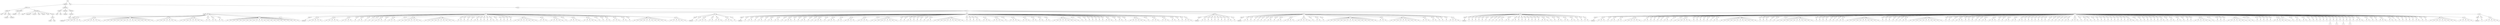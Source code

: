 digraph Tree {
	"t0" [label = "TEI"];
	"t1" [label = "teiHeader"];
	"t2" [label = "fileDesc"];
	"t3" [label = "titleStmt"];
	"t4" [label = "title"];
	"t5" [label = "title"];
	"t6" [label = "author"];
	"t7" [label = "surname"];
	"t8" [label = "forename"];
	"t9" [label = "publicationStmt"];
	"t10" [label = "publisher"];
	"t11" [label = "p"];
	"t12" [label = "sourceDesc"];
	"t13" [label = "genre"];
	"t14" [label = "inspiration"];
	"t15" [label = "structure"];
	"t16" [label = "type"];
	"t17" [label = "periode"];
	"t18" [label = "taille"];
	"t19" [label = "sources"];
	"t20" [label = "source"];
	"t21" [label = "author"];
	"t22" [label = "text"];
	"t23" [label = "profileDesc"];
	"t24" [label = "creation"];
	"t25" [label = "date"];
	"t26" [label = "date"];
	"t27" [label = "langUsage"];
	"t28" [label = "language"];
	"t29" [label = "textClass"];
	"t30" [label = "keywords"];
	"t31" [label = "term"];
	"t32" [label = "text"];
	"t33" [label = "body"];
	"t34" [label = "div1"];
	"t35" [label = "head"];
	"t36" [label = "div2"];
	"t37" [label = "head"];
	"t38" [label = "listPerson"];
	"t39" [label = "sp"];
	"t40" [label = "l"];
	"t41" [label = "l"];
	"t42" [label = "l"];
	"t43" [label = "l"];
	"t44" [label = "l"];
	"t45" [label = "sp"];
	"t46" [label = "l"];
	"t47" [label = "l"];
	"t48" [label = "l"];
	"t49" [label = "l"];
	"t50" [label = "l"];
	"t51" [label = "l"];
	"t52" [label = "sp"];
	"t53" [label = "l"];
	"t54" [label = "l"];
	"t55" [label = "l"];
	"t56" [label = "l"];
	"t57" [label = "l"];
	"t58" [label = "l"];
	"t59" [label = "l"];
	"t60" [label = "l"];
	"t61" [label = "l"];
	"t62" [label = "l"];
	"t63" [label = "l"];
	"t64" [label = "l"];
	"t65" [label = "l"];
	"t66" [label = "l"];
	"t67" [label = "l"];
	"t68" [label = "l"];
	"t69" [label = "sp"];
	"t70" [label = "l"];
	"t71" [label = "l"];
	"t72" [label = "l"];
	"t73" [label = "l"];
	"t74" [label = "l"];
	"t75" [label = "l"];
	"t76" [label = "l"];
	"t77" [label = "sp"];
	"t78" [label = "l"];
	"t79" [label = "l"];
	"t80" [label = "l"];
	"t81" [label = "l"];
	"t82" [label = "l"];
	"t83" [label = "l"];
	"t84" [label = "l"];
	"t85" [label = "l"];
	"t86" [label = "sp"];
	"t87" [label = "l"];
	"t88" [label = "l"];
	"t89" [label = "sp"];
	"t90" [label = "l"];
	"t91" [label = "l"];
	"t92" [label = "sp"];
	"t93" [label = "l"];
	"t94" [label = "l"];
	"t95" [label = "sp"];
	"t96" [label = "l"];
	"t97" [label = "l"];
	"t98" [label = "l"];
	"t99" [label = "l"];
	"t100" [label = "l"];
	"t101" [label = "l"];
	"t102" [label = "l"];
	"t103" [label = "l"];
	"t104" [label = "l"];
	"t105" [label = "l"];
	"t106" [label = "l"];
	"t107" [label = "l"];
	"t108" [label = "l"];
	"t109" [label = "l"];
	"t110" [label = "l"];
	"t111" [label = "l"];
	"t112" [label = "l"];
	"t113" [label = "l"];
	"t114" [label = "l"];
	"t115" [label = "l"];
	"t116" [label = "l"];
	"t117" [label = "l"];
	"t118" [label = "sp"];
	"t119" [label = "l"];
	"t120" [label = "div2"];
	"t121" [label = "head"];
	"t122" [label = "listPerson"];
	"t123" [label = "sp"];
	"t124" [label = "l"];
	"t125" [label = "l"];
	"t126" [label = "l"];
	"t127" [label = "l"];
	"t128" [label = "l"];
	"t129" [label = "sp"];
	"t130" [label = "l"];
	"t131" [label = "l"];
	"t132" [label = "l"];
	"t133" [label = "l"];
	"t134" [label = "l"];
	"t135" [label = "sp"];
	"t136" [label = "l"];
	"t137" [label = "l"];
	"t138" [label = "l"];
	"t139" [label = "l"];
	"t140" [label = "sp"];
	"t141" [label = "l"];
	"t142" [label = "sp"];
	"t143" [label = "l"];
	"t144" [label = "l"];
	"t145" [label = "sp"];
	"t146" [label = "l"];
	"t147" [label = "sp"];
	"t148" [label = "l"];
	"t149" [label = "sp"];
	"t150" [label = "l"];
	"t151" [label = "sp"];
	"t152" [label = "l"];
	"t153" [label = "l"];
	"t154" [label = "l"];
	"t155" [label = "sp"];
	"t156" [label = "l"];
	"t157" [label = "sp"];
	"t158" [label = "l"];
	"t159" [label = "l"];
	"t160" [label = "l"];
	"t161" [label = "sp"];
	"t162" [label = "l"];
	"t163" [label = "sp"];
	"t164" [label = "l"];
	"t165" [label = "l"];
	"t166" [label = "l"];
	"t167" [label = "l"];
	"t168" [label = "l"];
	"t169" [label = "l"];
	"t170" [label = "l"];
	"t171" [label = "sp"];
	"t172" [label = "l"];
	"t173" [label = "l"];
	"t174" [label = "l"];
	"t175" [label = "l"];
	"t176" [label = "l"];
	"t177" [label = "l"];
	"t178" [label = "l"];
	"t179" [label = "l"];
	"t180" [label = "l"];
	"t181" [label = "l"];
	"t182" [label = "sp"];
	"t183" [label = "l"];
	"t184" [label = "l"];
	"t185" [label = "sp"];
	"t186" [label = "l"];
	"t187" [label = "sp"];
	"t188" [label = "l"];
	"t189" [label = "sp"];
	"t190" [label = "l"];
	"t191" [label = "sp"];
	"t192" [label = "l"];
	"t193" [label = "l"];
	"t194" [label = "sp"];
	"t195" [label = "l"];
	"t196" [label = "sp"];
	"t197" [label = "l"];
	"t198" [label = "sp"];
	"t199" [label = "l"];
	"t200" [label = "sp"];
	"t201" [label = "l"];
	"t202" [label = "l"];
	"t203" [label = "sp"];
	"t204" [label = "l"];
	"t205" [label = "sp"];
	"t206" [label = "l"];
	"t207" [label = "sp"];
	"t208" [label = "l"];
	"t209" [label = "sp"];
	"t210" [label = "l"];
	"t211" [label = "sp"];
	"t212" [label = "l"];
	"t213" [label = "sp"];
	"t214" [label = "l"];
	"t215" [label = "l"];
	"t216" [label = "l"];
	"t217" [label = "l"];
	"t218" [label = "l"];
	"t219" [label = "l"];
	"t220" [label = "l"];
	"t221" [label = "l"];
	"t222" [label = "sp"];
	"t223" [label = "l"];
	"t224" [label = "l"];
	"t225" [label = "l"];
	"t226" [label = "sp"];
	"t227" [label = "l"];
	"t228" [label = "l"];
	"t229" [label = "l"];
	"t230" [label = "l"];
	"t231" [label = "l"];
	"t232" [label = "sp"];
	"t233" [label = "l"];
	"t234" [label = "sp"];
	"t235" [label = "l"];
	"t236" [label = "l"];
	"t237" [label = "l"];
	"t238" [label = "l"];
	"t239" [label = "sp"];
	"t240" [label = "l"];
	"t241" [label = "l"];
	"t242" [label = "l"];
	"t243" [label = "l"];
	"t244" [label = "l"];
	"t245" [label = "sp"];
	"t246" [label = "l"];
	"t247" [label = "sp"];
	"t248" [label = "l"];
	"t249" [label = "sp"];
	"t250" [label = "l"];
	"t251" [label = "l"];
	"t252" [label = "sp"];
	"t253" [label = "l"];
	"t254" [label = "l"];
	"t255" [label = "l"];
	"t256" [label = "sp"];
	"t257" [label = "l"];
	"t258" [label = "l"];
	"t259" [label = "sp"];
	"t260" [label = "l"];
	"t261" [label = "sp"];
	"t262" [label = "l"];
	"t263" [label = "l"];
	"t264" [label = "l"];
	"t265" [label = "l"];
	"t266" [label = "l"];
	"t267" [label = "l"];
	"t268" [label = "l"];
	"t269" [label = "l"];
	"t270" [label = "l"];
	"t271" [label = "l"];
	"t272" [label = "l"];
	"t273" [label = "sp"];
	"t274" [label = "l"];
	"t275" [label = "l"];
	"t276" [label = "l"];
	"t277" [label = "l"];
	"t278" [label = "l"];
	"t279" [label = "l"];
	"t280" [label = "div2"];
	"t281" [label = "head"];
	"t282" [label = "listPerson"];
	"t283" [label = "sp"];
	"t284" [label = "l"];
	"t285" [label = "sp"];
	"t286" [label = "l"];
	"t287" [label = "l"];
	"t288" [label = "l"];
	"t289" [label = "sp"];
	"t290" [label = "l"];
	"t291" [label = "l"];
	"t292" [label = "sp"];
	"t293" [label = "l"];
	"t294" [label = "l"];
	"t295" [label = "l"];
	"t296" [label = "sp"];
	"t297" [label = "l"];
	"t298" [label = "l"];
	"t299" [label = "l"];
	"t300" [label = "sp"];
	"t301" [label = "l"];
	"t302" [label = "div2"];
	"t303" [label = "head"];
	"t304" [label = "listPerson"];
	"t305" [label = "sp"];
	"t306" [label = "l"];
	"t307" [label = "sp"];
	"t308" [label = "l"];
	"t309" [label = "l"];
	"t310" [label = "sp"];
	"t311" [label = "l"];
	"t312" [label = "sp"];
	"t313" [label = "l"];
	"t314" [label = "l"];
	"t315" [label = "sp"];
	"t316" [label = "l"];
	"t317" [label = "sp"];
	"t318" [label = "l"];
	"t319" [label = "l"];
	"t320" [label = "sp"];
	"t321" [label = "l"];
	"t322" [label = "l"];
	"t323" [label = "sp"];
	"t324" [label = "l"];
	"t325" [label = "sp"];
	"t326" [label = "l"];
	"t327" [label = "l"];
	"t328" [label = "l"];
	"t329" [label = "sp"];
	"t330" [label = "l"];
	"t331" [label = "sp"];
	"t332" [label = "l"];
	"t333" [label = "sp"];
	"t334" [label = "l"];
	"t335" [label = "l"];
	"t336" [label = "sp"];
	"t337" [label = "l"];
	"t338" [label = "sp"];
	"t339" [label = "l"];
	"t340" [label = "sp"];
	"t341" [label = "l"];
	"t342" [label = "l"];
	"t343" [label = "l"];
	"t344" [label = "sp"];
	"t345" [label = "l"];
	"t346" [label = "sp"];
	"t347" [label = "l"];
	"t348" [label = "l"];
	"t349" [label = "l"];
	"t350" [label = "sp"];
	"t351" [label = "l"];
	"t352" [label = "l"];
	"t353" [label = "sp"];
	"t354" [label = "l"];
	"t355" [label = "l"];
	"t356" [label = "l"];
	"t357" [label = "l"];
	"t358" [label = "sp"];
	"t359" [label = "l"];
	"t360" [label = "l"];
	"t361" [label = "l"];
	"t362" [label = "l"];
	"t363" [label = "sp"];
	"t364" [label = "l"];
	"t365" [label = "sp"];
	"t366" [label = "l"];
	"t367" [label = "l"];
	"t368" [label = "l"];
	"t369" [label = "l"];
	"t370" [label = "l"];
	"t371" [label = "l"];
	"t372" [label = "l"];
	"t373" [label = "l"];
	"t374" [label = "sp"];
	"t375" [label = "l"];
	"t376" [label = "sp"];
	"t377" [label = "l"];
	"t378" [label = "sp"];
	"t379" [label = "l"];
	"t380" [label = "l"];
	"t381" [label = "sp"];
	"t382" [label = "l"];
	"t383" [label = "sp"];
	"t384" [label = "l"];
	"t385" [label = "sp"];
	"t386" [label = "l"];
	"t387" [label = "sp"];
	"t388" [label = "l"];
	"t389" [label = "sp"];
	"t390" [label = "l"];
	"t391" [label = "l"];
	"t392" [label = "sp"];
	"t393" [label = "l"];
	"t394" [label = "l"];
	"t395" [label = "l"];
	"t396" [label = "l"];
	"t397" [label = "l"];
	"t398" [label = "l"];
	"t399" [label = "l"];
	"t400" [label = "l"];
	"t401" [label = "l"];
	"t402" [label = "l"];
	"t403" [label = "sp"];
	"t404" [label = "l"];
	"t405" [label = "sp"];
	"t406" [label = "l"];
	"t407" [label = "sp"];
	"t408" [label = "l"];
	"t409" [label = "sp"];
	"t410" [label = "l"];
	"t411" [label = "l"];
	"t412" [label = "sp"];
	"t413" [label = "l"];
	"t414" [label = "l"];
	"t415" [label = "l"];
	"t416" [label = "sp"];
	"t417" [label = "l"];
	"t418" [label = "l"];
	"t419" [label = "l"];
	"t420" [label = "l"];
	"t421" [label = "sp"];
	"t422" [label = "l"];
	"t423" [label = "sp"];
	"t424" [label = "l"];
	"t425" [label = "l"];
	"t426" [label = "l"];
	"t427" [label = "l"];
	"t428" [label = "sp"];
	"t429" [label = "l"];
	"t430" [label = "l"];
	"t431" [label = "l"];
	"t432" [label = "sp"];
	"t433" [label = "l"];
	"t434" [label = "l"];
	"t435" [label = "sp"];
	"t436" [label = "l"];
	"t437" [label = "l"];
	"t438" [label = "sp"];
	"t439" [label = "l"];
	"t440" [label = "l"];
	"t441" [label = "sp"];
	"t442" [label = "l"];
	"t443" [label = "l"];
	"t444" [label = "l"];
	"t445" [label = "l"];
	"t446" [label = "l"];
	"t447" [label = "l"];
	"t448" [label = "l"];
	"t449" [label = "l"];
	"t450" [label = "sp"];
	"t451" [label = "l"];
	"t452" [label = "sp"];
	"t453" [label = "l"];
	"t454" [label = "sp"];
	"t455" [label = "l"];
	"t456" [label = "sp"];
	"t457" [label = "l"];
	"t458" [label = "sp"];
	"t459" [label = "l"];
	"t460" [label = "sp"];
	"t461" [label = "l"];
	"t462" [label = "sp"];
	"t463" [label = "l"];
	"t464" [label = "sp"];
	"t465" [label = "l"];
	"t466" [label = "sp"];
	"t467" [label = "l"];
	"t468" [label = "l"];
	"t469" [label = "l"];
	"t470" [label = "sp"];
	"t471" [label = "l"];
	"t472" [label = "sp"];
	"t473" [label = "l"];
	"t474" [label = "l"];
	"t475" [label = "sp"];
	"t476" [label = "l"];
	"t477" [label = "sp"];
	"t478" [label = "l"];
	"t479" [label = "l"];
	"t480" [label = "l"];
	"t481" [label = "l"];
	"t482" [label = "l"];
	"t483" [label = "l"];
	"t484" [label = "sp"];
	"t485" [label = "l"];
	"t486" [label = "sp"];
	"t487" [label = "l"];
	"t488" [label = "l"];
	"t489" [label = "l"];
	"t490" [label = "sp"];
	"t491" [label = "l"];
	"t492" [label = "l"];
	"t493" [label = "l"];
	"t494" [label = "sp"];
	"t495" [label = "l"];
	"t496" [label = "l"];
	"t497" [label = "sp"];
	"t498" [label = "l"];
	"t499" [label = "sp"];
	"t500" [label = "l"];
	"t501" [label = "sp"];
	"t502" [label = "l"];
	"t503" [label = "l"];
	"t504" [label = "l"];
	"t505" [label = "div2"];
	"t506" [label = "head"];
	"t507" [label = "listPerson"];
	"t508" [label = "sp"];
	"t509" [label = "l"];
	"t510" [label = "l"];
	"t511" [label = "sp"];
	"t512" [label = "l"];
	"t513" [label = "sp"];
	"t514" [label = "l"];
	"t515" [label = "sp"];
	"t516" [label = "l"];
	"t517" [label = "sp"];
	"t518" [label = "l"];
	"t519" [label = "sp"];
	"t520" [label = "l"];
	"t521" [label = "sp"];
	"t522" [label = "l"];
	"t523" [label = "sp"];
	"t524" [label = "l"];
	"t525" [label = "l"];
	"t526" [label = "sp"];
	"t527" [label = "l"];
	"t528" [label = "div2"];
	"t529" [label = "head"];
	"t530" [label = "listPerson"];
	"t531" [label = "sp"];
	"t532" [label = "l"];
	"t533" [label = "l"];
	"t534" [label = "sp"];
	"t535" [label = "l"];
	"t536" [label = "sp"];
	"t537" [label = "l"];
	"t538" [label = "sp"];
	"t539" [label = "l"];
	"t540" [label = "sp"];
	"t541" [label = "l"];
	"t542" [label = "sp"];
	"t543" [label = "l"];
	"t544" [label = "sp"];
	"t545" [label = "l"];
	"t546" [label = "l"];
	"t547" [label = "sp"];
	"t548" [label = "l"];
	"t549" [label = "sp"];
	"t550" [label = "l"];
	"t551" [label = "l"];
	"t552" [label = "sp"];
	"t553" [label = "l"];
	"t554" [label = "l"];
	"t555" [label = "l"];
	"t556" [label = "l"];
	"t557" [label = "sp"];
	"t558" [label = "l"];
	"t559" [label = "l"];
	"t560" [label = "l"];
	"t561" [label = "l"];
	"t562" [label = "l"];
	"t563" [label = "sp"];
	"t564" [label = "l"];
	"t565" [label = "sp"];
	"t566" [label = "l"];
	"t567" [label = "l"];
	"t568" [label = "sp"];
	"t569" [label = "l"];
	"t570" [label = "sp"];
	"t571" [label = "l"];
	"t572" [label = "l"];
	"t573" [label = "l"];
	"t574" [label = "l"];
	"t575" [label = "l"];
	"t576" [label = "l"];
	"t577" [label = "l"];
	"t578" [label = "l"];
	"t579" [label = "l"];
	"t580" [label = "l"];
	"t581" [label = "l"];
	"t582" [label = "l"];
	"t583" [label = "l"];
	"t584" [label = "l"];
	"t585" [label = "l"];
	"t586" [label = "l"];
	"t587" [label = "sp"];
	"t588" [label = "l"];
	"t589" [label = "l"];
	"t590" [label = "l"];
	"t591" [label = "sp"];
	"t592" [label = "l"];
	"t593" [label = "l"];
	"t594" [label = "l"];
	"t595" [label = "l"];
	"t596" [label = "l"];
	"t597" [label = "l"];
	"t598" [label = "l"];
	"t599" [label = "l"];
	"t600" [label = "l"];
	"t601" [label = "l"];
	"t602" [label = "sp"];
	"t603" [label = "l"];
	"t604" [label = "l"];
	"t605" [label = "l"];
	"t606" [label = "sp"];
	"t607" [label = "l"];
	"t608" [label = "l"];
	"t609" [label = "sp"];
	"t610" [label = "l"];
	"t611" [label = "sp"];
	"t612" [label = "l"];
	"t613" [label = "sp"];
	"t614" [label = "l"];
	"t615" [label = "sp"];
	"t616" [label = "l"];
	"t617" [label = "l"];
	"t618" [label = "l"];
	"t619" [label = "l"];
	"t620" [label = "div2"];
	"t621" [label = "head"];
	"t622" [label = "listPerson"];
	"t623" [label = "sp"];
	"t624" [label = "l"];
	"t625" [label = "sp"];
	"t626" [label = "l"];
	"t627" [label = "sp"];
	"t628" [label = "l"];
	"t629" [label = "sp"];
	"t630" [label = "l"];
	"t631" [label = "sp"];
	"t632" [label = "l"];
	"t633" [label = "sp"];
	"t634" [label = "l"];
	"t635" [label = "sp"];
	"t636" [label = "l"];
	"t637" [label = "sp"];
	"t638" [label = "l"];
	"t639" [label = "sp"];
	"t640" [label = "l"];
	"t641" [label = "sp"];
	"t642" [label = "l"];
	"t643" [label = "l"];
	"t644" [label = "sp"];
	"t645" [label = "l"];
	"t646" [label = "l"];
	"t647" [label = "sp"];
	"t648" [label = "l"];
	"t649" [label = "l"];
	"t650" [label = "sp"];
	"t651" [label = "l"];
	"t652" [label = "sp"];
	"t653" [label = "l"];
	"t654" [label = "sp"];
	"t655" [label = "l"];
	"t656" [label = "sp"];
	"t657" [label = "l"];
	"t658" [label = "sp"];
	"t659" [label = "l"];
	"t660" [label = "sp"];
	"t661" [label = "l"];
	"t662" [label = "sp"];
	"t663" [label = "l"];
	"t664" [label = "sp"];
	"t665" [label = "l"];
	"t666" [label = "l"];
	"t667" [label = "l"];
	"t668" [label = "sp"];
	"t669" [label = "l"];
	"t670" [label = "sp"];
	"t671" [label = "l"];
	"t672" [label = "sp"];
	"t673" [label = "l"];
	"t674" [label = "l"];
	"t675" [label = "sp"];
	"t676" [label = "l"];
	"t677" [label = "l"];
	"t678" [label = "sp"];
	"t679" [label = "l"];
	"t680" [label = "l"];
	"t681" [label = "sp"];
	"t682" [label = "l"];
	"t683" [label = "sp"];
	"t684" [label = "l"];
	"t685" [label = "sp"];
	"t686" [label = "l"];
	"t687" [label = "l"];
	"t688" [label = "div2"];
	"t689" [label = "head"];
	"t690" [label = "listPerson"];
	"t691" [label = "sp"];
	"t692" [label = "l"];
	"t693" [label = "l"];
	"t694" [label = "l"];
	"t695" [label = "sp"];
	"t696" [label = "l"];
	"t697" [label = "sp"];
	"t698" [label = "l"];
	"t699" [label = "l"];
	"t700" [label = "sp"];
	"t701" [label = "l"];
	"t702" [label = "l"];
	"t703" [label = "sp"];
	"t704" [label = "l"];
	"t705" [label = "l"];
	"t706" [label = "l"];
	"t707" [label = "l"];
	"t708" [label = "l"];
	"t709" [label = "l"];
	"t710" [label = "sp"];
	"t711" [label = "l"];
	"t712" [label = "l"];
	"t713" [label = "sp"];
	"t714" [label = "l"];
	"t715" [label = "sp"];
	"t716" [label = "l"];
	"t717" [label = "sp"];
	"t718" [label = "l"];
	"t719" [label = "sp"];
	"t720" [label = "l"];
	"t721" [label = "sp"];
	"t722" [label = "l"];
	"t723" [label = "l"];
	"t724" [label = "sp"];
	"t725" [label = "l"];
	"t726" [label = "sp"];
	"t727" [label = "l"];
	"t728" [label = "sp"];
	"t729" [label = "l"];
	"t730" [label = "l"];
	"t731" [label = "l"];
	"t732" [label = "l"];
	"t733" [label = "l"];
	"t734" [label = "sp"];
	"t735" [label = "l"];
	"t736" [label = "sp"];
	"t737" [label = "l"];
	"t738" [label = "sp"];
	"t739" [label = "l"];
	"t740" [label = "sp"];
	"t741" [label = "l"];
	"t742" [label = "sp"];
	"t743" [label = "l"];
	"t744" [label = "sp"];
	"t745" [label = "l"];
	"t746" [label = "sp"];
	"t747" [label = "l"];
	"t748" [label = "l"];
	"t749" [label = "sp"];
	"t750" [label = "l"];
	"t751" [label = "l"];
	"t752" [label = "l"];
	"t753" [label = "l"];
	"t754" [label = "l"];
	"t755" [label = "l"];
	"t756" [label = "l"];
	"t757" [label = "l"];
	"t758" [label = "l"];
	"t759" [label = "l"];
	"t760" [label = "l"];
	"t761" [label = "l"];
	"t762" [label = "sp"];
	"t763" [label = "l"];
	"t764" [label = "sp"];
	"t765" [label = "l"];
	"t766" [label = "sp"];
	"t767" [label = "l"];
	"t768" [label = "sp"];
	"t769" [label = "l"];
	"t770" [label = "sp"];
	"t771" [label = "l"];
	"t772" [label = "sp"];
	"t773" [label = "l"];
	"t774" [label = "sp"];
	"t775" [label = "l"];
	"t776" [label = "l"];
	"t777" [label = "l"];
	"t778" [label = "l"];
	"t779" [label = "l"];
	"t780" [label = "l"];
	"t781" [label = "l"];
	"t782" [label = "l"];
	"t783" [label = "l"];
	"t784" [label = "l"];
	"t785" [label = "l"];
	"t786" [label = "sp"];
	"t787" [label = "l"];
	"t788" [label = "sp"];
	"t789" [label = "l"];
	"t790" [label = "sp"];
	"t791" [label = "l"];
	"t792" [label = "sp"];
	"t793" [label = "l"];
	"t794" [label = "sp"];
	"t795" [label = "l"];
	"t796" [label = "sp"];
	"t797" [label = "l"];
	"t798" [label = "sp"];
	"t799" [label = "l"];
	"t800" [label = "sp"];
	"t801" [label = "l"];
	"t802" [label = "l"];
	"t803" [label = "sp"];
	"t804" [label = "l"];
	"t805" [label = "l"];
	"t806" [label = "l"];
	"t807" [label = "l"];
	"t808" [label = "l"];
	"t809" [label = "l"];
	"t810" [label = "l"];
	"t811" [label = "l"];
	"t812" [label = "l"];
	"t813" [label = "l"];
	"t814" [label = "l"];
	"t815" [label = "sp"];
	"t816" [label = "l"];
	"t817" [label = "sp"];
	"t818" [label = "l"];
	"t819" [label = "sp"];
	"t820" [label = "l"];
	"t821" [label = "sp"];
	"t822" [label = "l"];
	"t823" [label = "sp"];
	"t824" [label = "l"];
	"t825" [label = "sp"];
	"t826" [label = "l"];
	"t827" [label = "sp"];
	"t828" [label = "l"];
	"t829" [label = "l"];
	"t830" [label = "sp"];
	"t831" [label = "l"];
	"t832" [label = "l"];
	"t833" [label = "l"];
	"t834" [label = "l"];
	"t835" [label = "l"];
	"t836" [label = "l"];
	"t837" [label = "l"];
	"t838" [label = "l"];
	"t839" [label = "l"];
	"t840" [label = "l"];
	"t841" [label = "l"];
	"t842" [label = "sp"];
	"t843" [label = "l"];
	"t844" [label = "sp"];
	"t845" [label = "l"];
	"t846" [label = "sp"];
	"t847" [label = "l"];
	"t848" [label = "sp"];
	"t849" [label = "l"];
	"t850" [label = "l"];
	"t851" [label = "l"];
	"t852" [label = "sp"];
	"t853" [label = "l"];
	"t854" [label = "sp"];
	"t855" [label = "l"];
	"t856" [label = "sp"];
	"t857" [label = "l"];
	"t858" [label = "sp"];
	"t859" [label = "l"];
	"t860" [label = "sp"];
	"t861" [label = "l"];
	"t862" [label = "sp"];
	"t863" [label = "l"];
	"t864" [label = "l"];
	"t865" [label = "sp"];
	"t866" [label = "l"];
	"t867" [label = "l"];
	"t868" [label = "l"];
	"t869" [label = "sp"];
	"t870" [label = "l"];
	"t871" [label = "sp"];
	"t872" [label = "l"];
	"t873" [label = "sp"];
	"t874" [label = "l"];
	"t875" [label = "l"];
	"t876" [label = "sp"];
	"t877" [label = "l"];
	"t878" [label = "l"];
	"t879" [label = "sp"];
	"t880" [label = "l"];
	"t881" [label = "l"];
	"t882" [label = "sp"];
	"t883" [label = "l"];
	"t884" [label = "sp"];
	"t885" [label = "l"];
	"t886" [label = "sp"];
	"t887" [label = "l"];
	"t888" [label = "sp"];
	"t889" [label = "l"];
	"t890" [label = "sp"];
	"t891" [label = "l"];
	"t892" [label = "sp"];
	"t893" [label = "l"];
	"t894" [label = "sp"];
	"t895" [label = "l"];
	"t896" [label = "sp"];
	"t897" [label = "l"];
	"t898" [label = "sp"];
	"t899" [label = "l"];
	"t900" [label = "sp"];
	"t901" [label = "l"];
	"t902" [label = "sp"];
	"t903" [label = "l"];
	"t904" [label = "sp"];
	"t905" [label = "l"];
	"t906" [label = "sp"];
	"t907" [label = "l"];
	"t908" [label = "l"];
	"t909" [label = "sp"];
	"t910" [label = "l"];
	"t911" [label = "l"];
	"t912" [label = "l"];
	"t913" [label = "sp"];
	"t914" [label = "l"];
	"t915" [label = "sp"];
	"t916" [label = "l"];
	"t917" [label = "l"];
	"t918" [label = "sp"];
	"t919" [label = "l"];
	"t920" [label = "sp"];
	"t921" [label = "l"];
	"t922" [label = "sp"];
	"t923" [label = "l"];
	"t924" [label = "sp"];
	"t925" [label = "l"];
	"t926" [label = "sp"];
	"t927" [label = "l"];
	"t928" [label = "sp"];
	"t929" [label = "l"];
	"t930" [label = "sp"];
	"t931" [label = "l"];
	"t932" [label = "sp"];
	"t933" [label = "l"];
	"t934" [label = "sp"];
	"t935" [label = "l"];
	"t936" [label = "sp"];
	"t937" [label = "l"];
	"t938" [label = "sp"];
	"t939" [label = "l"];
	"t940" [label = "sp"];
	"t941" [label = "l"];
	"t942" [label = "l"];
	"t943" [label = "l"];
	"t944" [label = "sp"];
	"t945" [label = "l"];
	"t946" [label = "sp"];
	"t947" [label = "l"];
	"t948" [label = "sp"];
	"t949" [label = "l"];
	"t950" [label = "sp"];
	"t951" [label = "l"];
	"t952" [label = "sp"];
	"t953" [label = "l"];
	"t954" [label = "sp"];
	"t955" [label = "l"];
	"t956" [label = "sp"];
	"t957" [label = "l"];
	"t958" [label = "sp"];
	"t959" [label = "l"];
	"t960" [label = "l"];
	"t961" [label = "sp"];
	"t962" [label = "l"];
	"t963" [label = "sp"];
	"t964" [label = "l"];
	"t965" [label = "l"];
	"t966" [label = "sp"];
	"t967" [label = "l"];
	"t968" [label = "l"];
	"t969" [label = "sp"];
	"t970" [label = "l"];
	"t971" [label = "sp"];
	"t972" [label = "l"];
	"t973" [label = "sp"];
	"t974" [label = "l"];
	"t975" [label = "sp"];
	"t976" [label = "l"];
	"t977" [label = "l"];
	"t978" [label = "l"];
	"t979" [label = "l"];
	"t980" [label = "l"];
	"t981" [label = "l"];
	"t982" [label = "sp"];
	"t983" [label = "l"];
	"t984" [label = "sp"];
	"t985" [label = "l"];
	"t986" [label = "sp"];
	"t987" [label = "l"];
	"t988" [label = "sp"];
	"t989" [label = "l"];
	"t990" [label = "sp"];
	"t991" [label = "l"];
	"t992" [label = "l"];
	"t993" [label = "l"];
	"t994" [label = "l"];
	"t995" [label = "l"];
	"t996" [label = "l"];
	"t997" [label = "l"];
	"t998" [label = "sp"];
	"t999" [label = "l"];
	"t1000" [label = "sp"];
	"t1001" [label = "l"];
	"t1002" [label = "sp"];
	"t1003" [label = "l"];
	"t1004" [label = "sp"];
	"t1005" [label = "l"];
	"t1006" [label = "sp"];
	"t1007" [label = "l"];
	"t1008" [label = "sp"];
	"t1009" [label = "l"];
	"t1010" [label = "sp"];
	"t1011" [label = "l"];
	"t1012" [label = "sp"];
	"t1013" [label = "l"];
	"t1014" [label = "l"];
	"t1015" [label = "l"];
	"t1016" [label = "l"];
	"t1017" [label = "l"];
	"t1018" [label = "sp"];
	"t1019" [label = "l"];
	"t1020" [label = "sp"];
	"t1021" [label = "l"];
	"t1022" [label = "sp"];
	"t1023" [label = "l"];
	"t1024" [label = "l"];
	"t1025" [label = "sp"];
	"t1026" [label = "l"];
	"t1027" [label = "l"];
	"t1028" [label = "sp"];
	"t1029" [label = "l"];
	"t1030" [label = "sp"];
	"t1031" [label = "l"];
	"t1032" [label = "sp"];
	"t1033" [label = "l"];
	"t1034" [label = "sp"];
	"t1035" [label = "l"];
	"t1036" [label = "sp"];
	"t1037" [label = "l"];
	"t1038" [label = "sp"];
	"t1039" [label = "l"];
	"t1040" [label = "sp"];
	"t1041" [label = "p"];
	"t1042" [label = "s"];
	"t1043" [label = "sp"];
	"t1044" [label = "l"];
	"t1045" [label = "sp"];
	"t1046" [label = "p"];
	"t1047" [label = "s"];
	"t1048" [label = "sp"];
	"t1049" [label = "l"];
	"t1050" [label = "sp"];
	"t1051" [label = "p"];
	"t1052" [label = "s"];
	"t1053" [label = "sp"];
	"t1054" [label = "l"];
	"t1055" [label = "sp"];
	"t1056" [label = "p"];
	"t1057" [label = "s"];
	"t1058" [label = "sp"];
	"t1059" [label = "l"];
	"t1060" [label = "sp"];
	"t1061" [label = "l"];
	"t1062" [label = "l"];
	"t1063" [label = "l"];
	"t1064" [label = "sp"];
	"t1065" [label = "l"];
	"t1066" [label = "l"];
	"t1067" [label = "sp"];
	"t1068" [label = "l"];
	"t1069" [label = "sp"];
	"t1070" [label = "l"];
	"t1071" [label = "sp"];
	"t1072" [label = "l"];
	"t1073" [label = "l"];
	"t1074" [label = "l"];
	"t1075" [label = "sp"];
	"t1076" [label = "l"];
	"t1077" [label = "l"];
	"t1078" [label = "sp"];
	"t1079" [label = "l"];
	"t1080" [label = "sp"];
	"t1081" [label = "l"];
	"t1082" [label = "sp"];
	"t1083" [label = "l"];
	"t1084" [label = "sp"];
	"t1085" [label = "l"];
	"t1086" [label = "sp"];
	"t1087" [label = "l"];
	"t1088" [label = "sp"];
	"t1089" [label = "l"];
	"t1090" [label = "sp"];
	"t1091" [label = "l"];
	"t1092" [label = "l"];
	"t1093" [label = "sp"];
	"t1094" [label = "l"];
	"t1095" [label = "sp"];
	"t1096" [label = "l"];
	"t1097" [label = "sp"];
	"t1098" [label = "l"];
	"t1099" [label = "l"];
	"t1100" [label = "l"];
	"t1101" [label = "l"];
	"t1102" [label = "l"];
	"t1103" [label = "l"];
	"t1104" [label = "l"];
	"t1105" [label = "l"];
	"t1106" [label = "l"];
	"t1107" [label = "sp"];
	"t1108" [label = "l"];
	"t1109" [label = "l"];
	"t1110" [label = "l"];
	"t1111" [label = "l"];
	"t1112" [label = "l"];
	"t1113" [label = "div2"];
	"t1114" [label = "head"];
	"t1115" [label = "listPerson"];
	"t1116" [label = "sp"];
	"t1117" [label = "l"];
	"t1118" [label = "sp"];
	"t1119" [label = "l"];
	"t1120" [label = "l"];
	"t1121" [label = "l"];
	"t1122" [label = "l"];
	"t1123" [label = "l"];
	"t0" -> "t1";
	"t1" -> "t2";
	"t2" -> "t3";
	"t3" -> "t4";
	"t3" -> "t5";
	"t3" -> "t6";
	"t6" -> "t7";
	"t6" -> "t8";
	"t2" -> "t9";
	"t9" -> "t10";
	"t9" -> "t11";
	"t2" -> "t12";
	"t12" -> "t13";
	"t12" -> "t14";
	"t12" -> "t15";
	"t12" -> "t16";
	"t12" -> "t17";
	"t12" -> "t18";
	"t12" -> "t19";
	"t19" -> "t20";
	"t20" -> "t21";
	"t20" -> "t22";
	"t1" -> "t23";
	"t23" -> "t24";
	"t24" -> "t25";
	"t24" -> "t26";
	"t23" -> "t27";
	"t27" -> "t28";
	"t23" -> "t29";
	"t29" -> "t30";
	"t30" -> "t31";
	"t0" -> "t32";
	"t32" -> "t33";
	"t33" -> "t34";
	"t34" -> "t35";
	"t34" -> "t36";
	"t36" -> "t37";
	"t37" -> "t38";
	"t36" -> "t39";
	"t39" -> "t40";
	"t39" -> "t41";
	"t39" -> "t42";
	"t39" -> "t43";
	"t39" -> "t44";
	"t36" -> "t45";
	"t45" -> "t46";
	"t45" -> "t47";
	"t45" -> "t48";
	"t45" -> "t49";
	"t45" -> "t50";
	"t45" -> "t51";
	"t36" -> "t52";
	"t52" -> "t53";
	"t52" -> "t54";
	"t52" -> "t55";
	"t52" -> "t56";
	"t52" -> "t57";
	"t52" -> "t58";
	"t52" -> "t59";
	"t52" -> "t60";
	"t52" -> "t61";
	"t52" -> "t62";
	"t52" -> "t63";
	"t52" -> "t64";
	"t52" -> "t65";
	"t52" -> "t66";
	"t52" -> "t67";
	"t52" -> "t68";
	"t36" -> "t69";
	"t69" -> "t70";
	"t69" -> "t71";
	"t69" -> "t72";
	"t69" -> "t73";
	"t69" -> "t74";
	"t69" -> "t75";
	"t69" -> "t76";
	"t36" -> "t77";
	"t77" -> "t78";
	"t77" -> "t79";
	"t77" -> "t80";
	"t77" -> "t81";
	"t77" -> "t82";
	"t77" -> "t83";
	"t77" -> "t84";
	"t77" -> "t85";
	"t36" -> "t86";
	"t86" -> "t87";
	"t86" -> "t88";
	"t36" -> "t89";
	"t89" -> "t90";
	"t89" -> "t91";
	"t36" -> "t92";
	"t92" -> "t93";
	"t92" -> "t94";
	"t36" -> "t95";
	"t95" -> "t96";
	"t95" -> "t97";
	"t95" -> "t98";
	"t95" -> "t99";
	"t95" -> "t100";
	"t95" -> "t101";
	"t95" -> "t102";
	"t95" -> "t103";
	"t95" -> "t104";
	"t95" -> "t105";
	"t95" -> "t106";
	"t95" -> "t107";
	"t95" -> "t108";
	"t95" -> "t109";
	"t95" -> "t110";
	"t95" -> "t111";
	"t95" -> "t112";
	"t95" -> "t113";
	"t95" -> "t114";
	"t95" -> "t115";
	"t95" -> "t116";
	"t95" -> "t117";
	"t36" -> "t118";
	"t118" -> "t119";
	"t34" -> "t120";
	"t120" -> "t121";
	"t121" -> "t122";
	"t120" -> "t123";
	"t123" -> "t124";
	"t123" -> "t125";
	"t123" -> "t126";
	"t123" -> "t127";
	"t123" -> "t128";
	"t120" -> "t129";
	"t129" -> "t130";
	"t129" -> "t131";
	"t129" -> "t132";
	"t129" -> "t133";
	"t129" -> "t134";
	"t120" -> "t135";
	"t135" -> "t136";
	"t135" -> "t137";
	"t135" -> "t138";
	"t135" -> "t139";
	"t120" -> "t140";
	"t140" -> "t141";
	"t120" -> "t142";
	"t142" -> "t143";
	"t142" -> "t144";
	"t120" -> "t145";
	"t145" -> "t146";
	"t120" -> "t147";
	"t147" -> "t148";
	"t120" -> "t149";
	"t149" -> "t150";
	"t120" -> "t151";
	"t151" -> "t152";
	"t151" -> "t153";
	"t151" -> "t154";
	"t120" -> "t155";
	"t155" -> "t156";
	"t120" -> "t157";
	"t157" -> "t158";
	"t157" -> "t159";
	"t157" -> "t160";
	"t120" -> "t161";
	"t161" -> "t162";
	"t120" -> "t163";
	"t163" -> "t164";
	"t163" -> "t165";
	"t163" -> "t166";
	"t163" -> "t167";
	"t163" -> "t168";
	"t163" -> "t169";
	"t163" -> "t170";
	"t120" -> "t171";
	"t171" -> "t172";
	"t171" -> "t173";
	"t171" -> "t174";
	"t171" -> "t175";
	"t171" -> "t176";
	"t171" -> "t177";
	"t171" -> "t178";
	"t171" -> "t179";
	"t171" -> "t180";
	"t171" -> "t181";
	"t120" -> "t182";
	"t182" -> "t183";
	"t182" -> "t184";
	"t120" -> "t185";
	"t185" -> "t186";
	"t120" -> "t187";
	"t187" -> "t188";
	"t120" -> "t189";
	"t189" -> "t190";
	"t120" -> "t191";
	"t191" -> "t192";
	"t191" -> "t193";
	"t120" -> "t194";
	"t194" -> "t195";
	"t120" -> "t196";
	"t196" -> "t197";
	"t120" -> "t198";
	"t198" -> "t199";
	"t120" -> "t200";
	"t200" -> "t201";
	"t200" -> "t202";
	"t120" -> "t203";
	"t203" -> "t204";
	"t120" -> "t205";
	"t205" -> "t206";
	"t120" -> "t207";
	"t207" -> "t208";
	"t120" -> "t209";
	"t209" -> "t210";
	"t120" -> "t211";
	"t211" -> "t212";
	"t120" -> "t213";
	"t213" -> "t214";
	"t213" -> "t215";
	"t213" -> "t216";
	"t213" -> "t217";
	"t213" -> "t218";
	"t213" -> "t219";
	"t213" -> "t220";
	"t213" -> "t221";
	"t120" -> "t222";
	"t222" -> "t223";
	"t222" -> "t224";
	"t222" -> "t225";
	"t120" -> "t226";
	"t226" -> "t227";
	"t226" -> "t228";
	"t226" -> "t229";
	"t226" -> "t230";
	"t226" -> "t231";
	"t120" -> "t232";
	"t232" -> "t233";
	"t120" -> "t234";
	"t234" -> "t235";
	"t234" -> "t236";
	"t234" -> "t237";
	"t234" -> "t238";
	"t120" -> "t239";
	"t239" -> "t240";
	"t239" -> "t241";
	"t239" -> "t242";
	"t239" -> "t243";
	"t239" -> "t244";
	"t120" -> "t245";
	"t245" -> "t246";
	"t120" -> "t247";
	"t247" -> "t248";
	"t120" -> "t249";
	"t249" -> "t250";
	"t249" -> "t251";
	"t120" -> "t252";
	"t252" -> "t253";
	"t252" -> "t254";
	"t252" -> "t255";
	"t120" -> "t256";
	"t256" -> "t257";
	"t256" -> "t258";
	"t120" -> "t259";
	"t259" -> "t260";
	"t120" -> "t261";
	"t261" -> "t262";
	"t261" -> "t263";
	"t261" -> "t264";
	"t261" -> "t265";
	"t261" -> "t266";
	"t261" -> "t267";
	"t261" -> "t268";
	"t261" -> "t269";
	"t261" -> "t270";
	"t261" -> "t271";
	"t261" -> "t272";
	"t120" -> "t273";
	"t273" -> "t274";
	"t273" -> "t275";
	"t273" -> "t276";
	"t273" -> "t277";
	"t273" -> "t278";
	"t273" -> "t279";
	"t34" -> "t280";
	"t280" -> "t281";
	"t281" -> "t282";
	"t280" -> "t283";
	"t283" -> "t284";
	"t280" -> "t285";
	"t285" -> "t286";
	"t285" -> "t287";
	"t285" -> "t288";
	"t280" -> "t289";
	"t289" -> "t290";
	"t289" -> "t291";
	"t280" -> "t292";
	"t292" -> "t293";
	"t292" -> "t294";
	"t292" -> "t295";
	"t280" -> "t296";
	"t296" -> "t297";
	"t296" -> "t298";
	"t296" -> "t299";
	"t280" -> "t300";
	"t300" -> "t301";
	"t34" -> "t302";
	"t302" -> "t303";
	"t303" -> "t304";
	"t302" -> "t305";
	"t305" -> "t306";
	"t302" -> "t307";
	"t307" -> "t308";
	"t307" -> "t309";
	"t302" -> "t310";
	"t310" -> "t311";
	"t302" -> "t312";
	"t312" -> "t313";
	"t312" -> "t314";
	"t302" -> "t315";
	"t315" -> "t316";
	"t302" -> "t317";
	"t317" -> "t318";
	"t317" -> "t319";
	"t302" -> "t320";
	"t320" -> "t321";
	"t320" -> "t322";
	"t302" -> "t323";
	"t323" -> "t324";
	"t302" -> "t325";
	"t325" -> "t326";
	"t325" -> "t327";
	"t325" -> "t328";
	"t302" -> "t329";
	"t329" -> "t330";
	"t302" -> "t331";
	"t331" -> "t332";
	"t302" -> "t333";
	"t333" -> "t334";
	"t333" -> "t335";
	"t302" -> "t336";
	"t336" -> "t337";
	"t302" -> "t338";
	"t338" -> "t339";
	"t302" -> "t340";
	"t340" -> "t341";
	"t340" -> "t342";
	"t340" -> "t343";
	"t302" -> "t344";
	"t344" -> "t345";
	"t302" -> "t346";
	"t346" -> "t347";
	"t346" -> "t348";
	"t346" -> "t349";
	"t302" -> "t350";
	"t350" -> "t351";
	"t350" -> "t352";
	"t302" -> "t353";
	"t353" -> "t354";
	"t353" -> "t355";
	"t353" -> "t356";
	"t353" -> "t357";
	"t302" -> "t358";
	"t358" -> "t359";
	"t358" -> "t360";
	"t358" -> "t361";
	"t358" -> "t362";
	"t302" -> "t363";
	"t363" -> "t364";
	"t302" -> "t365";
	"t365" -> "t366";
	"t365" -> "t367";
	"t365" -> "t368";
	"t365" -> "t369";
	"t365" -> "t370";
	"t365" -> "t371";
	"t365" -> "t372";
	"t365" -> "t373";
	"t302" -> "t374";
	"t374" -> "t375";
	"t302" -> "t376";
	"t376" -> "t377";
	"t302" -> "t378";
	"t378" -> "t379";
	"t378" -> "t380";
	"t302" -> "t381";
	"t381" -> "t382";
	"t302" -> "t383";
	"t383" -> "t384";
	"t302" -> "t385";
	"t385" -> "t386";
	"t302" -> "t387";
	"t387" -> "t388";
	"t302" -> "t389";
	"t389" -> "t390";
	"t389" -> "t391";
	"t302" -> "t392";
	"t392" -> "t393";
	"t392" -> "t394";
	"t392" -> "t395";
	"t392" -> "t396";
	"t392" -> "t397";
	"t392" -> "t398";
	"t392" -> "t399";
	"t392" -> "t400";
	"t392" -> "t401";
	"t392" -> "t402";
	"t302" -> "t403";
	"t403" -> "t404";
	"t302" -> "t405";
	"t405" -> "t406";
	"t302" -> "t407";
	"t407" -> "t408";
	"t302" -> "t409";
	"t409" -> "t410";
	"t409" -> "t411";
	"t302" -> "t412";
	"t412" -> "t413";
	"t412" -> "t414";
	"t412" -> "t415";
	"t302" -> "t416";
	"t416" -> "t417";
	"t416" -> "t418";
	"t416" -> "t419";
	"t416" -> "t420";
	"t302" -> "t421";
	"t421" -> "t422";
	"t302" -> "t423";
	"t423" -> "t424";
	"t423" -> "t425";
	"t423" -> "t426";
	"t423" -> "t427";
	"t302" -> "t428";
	"t428" -> "t429";
	"t428" -> "t430";
	"t428" -> "t431";
	"t302" -> "t432";
	"t432" -> "t433";
	"t432" -> "t434";
	"t302" -> "t435";
	"t435" -> "t436";
	"t435" -> "t437";
	"t302" -> "t438";
	"t438" -> "t439";
	"t438" -> "t440";
	"t302" -> "t441";
	"t441" -> "t442";
	"t441" -> "t443";
	"t441" -> "t444";
	"t441" -> "t445";
	"t441" -> "t446";
	"t441" -> "t447";
	"t441" -> "t448";
	"t441" -> "t449";
	"t302" -> "t450";
	"t450" -> "t451";
	"t302" -> "t452";
	"t452" -> "t453";
	"t302" -> "t454";
	"t454" -> "t455";
	"t302" -> "t456";
	"t456" -> "t457";
	"t302" -> "t458";
	"t458" -> "t459";
	"t302" -> "t460";
	"t460" -> "t461";
	"t302" -> "t462";
	"t462" -> "t463";
	"t302" -> "t464";
	"t464" -> "t465";
	"t302" -> "t466";
	"t466" -> "t467";
	"t466" -> "t468";
	"t466" -> "t469";
	"t302" -> "t470";
	"t470" -> "t471";
	"t302" -> "t472";
	"t472" -> "t473";
	"t472" -> "t474";
	"t302" -> "t475";
	"t475" -> "t476";
	"t302" -> "t477";
	"t477" -> "t478";
	"t477" -> "t479";
	"t477" -> "t480";
	"t477" -> "t481";
	"t477" -> "t482";
	"t477" -> "t483";
	"t302" -> "t484";
	"t484" -> "t485";
	"t302" -> "t486";
	"t486" -> "t487";
	"t486" -> "t488";
	"t486" -> "t489";
	"t302" -> "t490";
	"t490" -> "t491";
	"t490" -> "t492";
	"t490" -> "t493";
	"t302" -> "t494";
	"t494" -> "t495";
	"t494" -> "t496";
	"t302" -> "t497";
	"t497" -> "t498";
	"t302" -> "t499";
	"t499" -> "t500";
	"t302" -> "t501";
	"t501" -> "t502";
	"t501" -> "t503";
	"t501" -> "t504";
	"t34" -> "t505";
	"t505" -> "t506";
	"t506" -> "t507";
	"t505" -> "t508";
	"t508" -> "t509";
	"t508" -> "t510";
	"t505" -> "t511";
	"t511" -> "t512";
	"t505" -> "t513";
	"t513" -> "t514";
	"t505" -> "t515";
	"t515" -> "t516";
	"t505" -> "t517";
	"t517" -> "t518";
	"t505" -> "t519";
	"t519" -> "t520";
	"t505" -> "t521";
	"t521" -> "t522";
	"t505" -> "t523";
	"t523" -> "t524";
	"t523" -> "t525";
	"t505" -> "t526";
	"t526" -> "t527";
	"t34" -> "t528";
	"t528" -> "t529";
	"t529" -> "t530";
	"t528" -> "t531";
	"t531" -> "t532";
	"t531" -> "t533";
	"t528" -> "t534";
	"t534" -> "t535";
	"t528" -> "t536";
	"t536" -> "t537";
	"t528" -> "t538";
	"t538" -> "t539";
	"t528" -> "t540";
	"t540" -> "t541";
	"t528" -> "t542";
	"t542" -> "t543";
	"t528" -> "t544";
	"t544" -> "t545";
	"t544" -> "t546";
	"t528" -> "t547";
	"t547" -> "t548";
	"t528" -> "t549";
	"t549" -> "t550";
	"t549" -> "t551";
	"t528" -> "t552";
	"t552" -> "t553";
	"t552" -> "t554";
	"t552" -> "t555";
	"t552" -> "t556";
	"t528" -> "t557";
	"t557" -> "t558";
	"t557" -> "t559";
	"t557" -> "t560";
	"t557" -> "t561";
	"t557" -> "t562";
	"t528" -> "t563";
	"t563" -> "t564";
	"t528" -> "t565";
	"t565" -> "t566";
	"t565" -> "t567";
	"t528" -> "t568";
	"t568" -> "t569";
	"t528" -> "t570";
	"t570" -> "t571";
	"t570" -> "t572";
	"t570" -> "t573";
	"t570" -> "t574";
	"t570" -> "t575";
	"t570" -> "t576";
	"t570" -> "t577";
	"t570" -> "t578";
	"t570" -> "t579";
	"t570" -> "t580";
	"t570" -> "t581";
	"t570" -> "t582";
	"t570" -> "t583";
	"t570" -> "t584";
	"t570" -> "t585";
	"t570" -> "t586";
	"t528" -> "t587";
	"t587" -> "t588";
	"t587" -> "t589";
	"t587" -> "t590";
	"t528" -> "t591";
	"t591" -> "t592";
	"t591" -> "t593";
	"t591" -> "t594";
	"t591" -> "t595";
	"t591" -> "t596";
	"t591" -> "t597";
	"t591" -> "t598";
	"t591" -> "t599";
	"t591" -> "t600";
	"t591" -> "t601";
	"t528" -> "t602";
	"t602" -> "t603";
	"t602" -> "t604";
	"t602" -> "t605";
	"t528" -> "t606";
	"t606" -> "t607";
	"t606" -> "t608";
	"t528" -> "t609";
	"t609" -> "t610";
	"t528" -> "t611";
	"t611" -> "t612";
	"t528" -> "t613";
	"t613" -> "t614";
	"t528" -> "t615";
	"t615" -> "t616";
	"t615" -> "t617";
	"t615" -> "t618";
	"t615" -> "t619";
	"t34" -> "t620";
	"t620" -> "t621";
	"t621" -> "t622";
	"t620" -> "t623";
	"t623" -> "t624";
	"t620" -> "t625";
	"t625" -> "t626";
	"t620" -> "t627";
	"t627" -> "t628";
	"t620" -> "t629";
	"t629" -> "t630";
	"t620" -> "t631";
	"t631" -> "t632";
	"t620" -> "t633";
	"t633" -> "t634";
	"t620" -> "t635";
	"t635" -> "t636";
	"t620" -> "t637";
	"t637" -> "t638";
	"t620" -> "t639";
	"t639" -> "t640";
	"t620" -> "t641";
	"t641" -> "t642";
	"t641" -> "t643";
	"t620" -> "t644";
	"t644" -> "t645";
	"t644" -> "t646";
	"t620" -> "t647";
	"t647" -> "t648";
	"t647" -> "t649";
	"t620" -> "t650";
	"t650" -> "t651";
	"t620" -> "t652";
	"t652" -> "t653";
	"t620" -> "t654";
	"t654" -> "t655";
	"t620" -> "t656";
	"t656" -> "t657";
	"t620" -> "t658";
	"t658" -> "t659";
	"t620" -> "t660";
	"t660" -> "t661";
	"t620" -> "t662";
	"t662" -> "t663";
	"t620" -> "t664";
	"t664" -> "t665";
	"t664" -> "t666";
	"t664" -> "t667";
	"t620" -> "t668";
	"t668" -> "t669";
	"t620" -> "t670";
	"t670" -> "t671";
	"t620" -> "t672";
	"t672" -> "t673";
	"t672" -> "t674";
	"t620" -> "t675";
	"t675" -> "t676";
	"t675" -> "t677";
	"t620" -> "t678";
	"t678" -> "t679";
	"t678" -> "t680";
	"t620" -> "t681";
	"t681" -> "t682";
	"t620" -> "t683";
	"t683" -> "t684";
	"t620" -> "t685";
	"t685" -> "t686";
	"t685" -> "t687";
	"t34" -> "t688";
	"t688" -> "t689";
	"t689" -> "t690";
	"t688" -> "t691";
	"t691" -> "t692";
	"t691" -> "t693";
	"t691" -> "t694";
	"t688" -> "t695";
	"t695" -> "t696";
	"t688" -> "t697";
	"t697" -> "t698";
	"t697" -> "t699";
	"t688" -> "t700";
	"t700" -> "t701";
	"t700" -> "t702";
	"t688" -> "t703";
	"t703" -> "t704";
	"t703" -> "t705";
	"t703" -> "t706";
	"t703" -> "t707";
	"t703" -> "t708";
	"t703" -> "t709";
	"t688" -> "t710";
	"t710" -> "t711";
	"t710" -> "t712";
	"t688" -> "t713";
	"t713" -> "t714";
	"t688" -> "t715";
	"t715" -> "t716";
	"t688" -> "t717";
	"t717" -> "t718";
	"t688" -> "t719";
	"t719" -> "t720";
	"t688" -> "t721";
	"t721" -> "t722";
	"t721" -> "t723";
	"t688" -> "t724";
	"t724" -> "t725";
	"t688" -> "t726";
	"t726" -> "t727";
	"t688" -> "t728";
	"t728" -> "t729";
	"t728" -> "t730";
	"t728" -> "t731";
	"t728" -> "t732";
	"t728" -> "t733";
	"t688" -> "t734";
	"t734" -> "t735";
	"t688" -> "t736";
	"t736" -> "t737";
	"t688" -> "t738";
	"t738" -> "t739";
	"t688" -> "t740";
	"t740" -> "t741";
	"t688" -> "t742";
	"t742" -> "t743";
	"t688" -> "t744";
	"t744" -> "t745";
	"t688" -> "t746";
	"t746" -> "t747";
	"t746" -> "t748";
	"t688" -> "t749";
	"t749" -> "t750";
	"t749" -> "t751";
	"t749" -> "t752";
	"t749" -> "t753";
	"t749" -> "t754";
	"t749" -> "t755";
	"t749" -> "t756";
	"t749" -> "t757";
	"t749" -> "t758";
	"t749" -> "t759";
	"t749" -> "t760";
	"t749" -> "t761";
	"t688" -> "t762";
	"t762" -> "t763";
	"t688" -> "t764";
	"t764" -> "t765";
	"t688" -> "t766";
	"t766" -> "t767";
	"t688" -> "t768";
	"t768" -> "t769";
	"t688" -> "t770";
	"t770" -> "t771";
	"t688" -> "t772";
	"t772" -> "t773";
	"t688" -> "t774";
	"t774" -> "t775";
	"t774" -> "t776";
	"t774" -> "t777";
	"t774" -> "t778";
	"t774" -> "t779";
	"t774" -> "t780";
	"t774" -> "t781";
	"t774" -> "t782";
	"t774" -> "t783";
	"t774" -> "t784";
	"t774" -> "t785";
	"t688" -> "t786";
	"t786" -> "t787";
	"t688" -> "t788";
	"t788" -> "t789";
	"t688" -> "t790";
	"t790" -> "t791";
	"t688" -> "t792";
	"t792" -> "t793";
	"t688" -> "t794";
	"t794" -> "t795";
	"t688" -> "t796";
	"t796" -> "t797";
	"t688" -> "t798";
	"t798" -> "t799";
	"t688" -> "t800";
	"t800" -> "t801";
	"t800" -> "t802";
	"t688" -> "t803";
	"t803" -> "t804";
	"t803" -> "t805";
	"t803" -> "t806";
	"t803" -> "t807";
	"t803" -> "t808";
	"t803" -> "t809";
	"t803" -> "t810";
	"t803" -> "t811";
	"t803" -> "t812";
	"t803" -> "t813";
	"t803" -> "t814";
	"t688" -> "t815";
	"t815" -> "t816";
	"t688" -> "t817";
	"t817" -> "t818";
	"t688" -> "t819";
	"t819" -> "t820";
	"t688" -> "t821";
	"t821" -> "t822";
	"t688" -> "t823";
	"t823" -> "t824";
	"t688" -> "t825";
	"t825" -> "t826";
	"t688" -> "t827";
	"t827" -> "t828";
	"t827" -> "t829";
	"t688" -> "t830";
	"t830" -> "t831";
	"t830" -> "t832";
	"t830" -> "t833";
	"t830" -> "t834";
	"t830" -> "t835";
	"t830" -> "t836";
	"t830" -> "t837";
	"t830" -> "t838";
	"t830" -> "t839";
	"t830" -> "t840";
	"t830" -> "t841";
	"t688" -> "t842";
	"t842" -> "t843";
	"t688" -> "t844";
	"t844" -> "t845";
	"t688" -> "t846";
	"t846" -> "t847";
	"t688" -> "t848";
	"t848" -> "t849";
	"t848" -> "t850";
	"t848" -> "t851";
	"t688" -> "t852";
	"t852" -> "t853";
	"t688" -> "t854";
	"t854" -> "t855";
	"t688" -> "t856";
	"t856" -> "t857";
	"t688" -> "t858";
	"t858" -> "t859";
	"t688" -> "t860";
	"t860" -> "t861";
	"t688" -> "t862";
	"t862" -> "t863";
	"t862" -> "t864";
	"t688" -> "t865";
	"t865" -> "t866";
	"t865" -> "t867";
	"t865" -> "t868";
	"t688" -> "t869";
	"t869" -> "t870";
	"t688" -> "t871";
	"t871" -> "t872";
	"t688" -> "t873";
	"t873" -> "t874";
	"t873" -> "t875";
	"t688" -> "t876";
	"t876" -> "t877";
	"t876" -> "t878";
	"t688" -> "t879";
	"t879" -> "t880";
	"t879" -> "t881";
	"t688" -> "t882";
	"t882" -> "t883";
	"t688" -> "t884";
	"t884" -> "t885";
	"t688" -> "t886";
	"t886" -> "t887";
	"t688" -> "t888";
	"t888" -> "t889";
	"t688" -> "t890";
	"t890" -> "t891";
	"t688" -> "t892";
	"t892" -> "t893";
	"t688" -> "t894";
	"t894" -> "t895";
	"t688" -> "t896";
	"t896" -> "t897";
	"t688" -> "t898";
	"t898" -> "t899";
	"t688" -> "t900";
	"t900" -> "t901";
	"t688" -> "t902";
	"t902" -> "t903";
	"t688" -> "t904";
	"t904" -> "t905";
	"t688" -> "t906";
	"t906" -> "t907";
	"t906" -> "t908";
	"t688" -> "t909";
	"t909" -> "t910";
	"t909" -> "t911";
	"t909" -> "t912";
	"t688" -> "t913";
	"t913" -> "t914";
	"t688" -> "t915";
	"t915" -> "t916";
	"t915" -> "t917";
	"t688" -> "t918";
	"t918" -> "t919";
	"t688" -> "t920";
	"t920" -> "t921";
	"t688" -> "t922";
	"t922" -> "t923";
	"t688" -> "t924";
	"t924" -> "t925";
	"t688" -> "t926";
	"t926" -> "t927";
	"t688" -> "t928";
	"t928" -> "t929";
	"t688" -> "t930";
	"t930" -> "t931";
	"t688" -> "t932";
	"t932" -> "t933";
	"t688" -> "t934";
	"t934" -> "t935";
	"t688" -> "t936";
	"t936" -> "t937";
	"t688" -> "t938";
	"t938" -> "t939";
	"t688" -> "t940";
	"t940" -> "t941";
	"t940" -> "t942";
	"t940" -> "t943";
	"t688" -> "t944";
	"t944" -> "t945";
	"t688" -> "t946";
	"t946" -> "t947";
	"t688" -> "t948";
	"t948" -> "t949";
	"t688" -> "t950";
	"t950" -> "t951";
	"t688" -> "t952";
	"t952" -> "t953";
	"t688" -> "t954";
	"t954" -> "t955";
	"t688" -> "t956";
	"t956" -> "t957";
	"t688" -> "t958";
	"t958" -> "t959";
	"t958" -> "t960";
	"t688" -> "t961";
	"t961" -> "t962";
	"t688" -> "t963";
	"t963" -> "t964";
	"t963" -> "t965";
	"t688" -> "t966";
	"t966" -> "t967";
	"t966" -> "t968";
	"t688" -> "t969";
	"t969" -> "t970";
	"t688" -> "t971";
	"t971" -> "t972";
	"t688" -> "t973";
	"t973" -> "t974";
	"t688" -> "t975";
	"t975" -> "t976";
	"t975" -> "t977";
	"t975" -> "t978";
	"t975" -> "t979";
	"t975" -> "t980";
	"t975" -> "t981";
	"t688" -> "t982";
	"t982" -> "t983";
	"t688" -> "t984";
	"t984" -> "t985";
	"t688" -> "t986";
	"t986" -> "t987";
	"t688" -> "t988";
	"t988" -> "t989";
	"t688" -> "t990";
	"t990" -> "t991";
	"t990" -> "t992";
	"t990" -> "t993";
	"t990" -> "t994";
	"t990" -> "t995";
	"t990" -> "t996";
	"t990" -> "t997";
	"t688" -> "t998";
	"t998" -> "t999";
	"t688" -> "t1000";
	"t1000" -> "t1001";
	"t688" -> "t1002";
	"t1002" -> "t1003";
	"t688" -> "t1004";
	"t1004" -> "t1005";
	"t688" -> "t1006";
	"t1006" -> "t1007";
	"t688" -> "t1008";
	"t1008" -> "t1009";
	"t688" -> "t1010";
	"t1010" -> "t1011";
	"t688" -> "t1012";
	"t1012" -> "t1013";
	"t1012" -> "t1014";
	"t1012" -> "t1015";
	"t1012" -> "t1016";
	"t1012" -> "t1017";
	"t688" -> "t1018";
	"t1018" -> "t1019";
	"t688" -> "t1020";
	"t1020" -> "t1021";
	"t688" -> "t1022";
	"t1022" -> "t1023";
	"t1022" -> "t1024";
	"t688" -> "t1025";
	"t1025" -> "t1026";
	"t1025" -> "t1027";
	"t688" -> "t1028";
	"t1028" -> "t1029";
	"t688" -> "t1030";
	"t1030" -> "t1031";
	"t688" -> "t1032";
	"t1032" -> "t1033";
	"t688" -> "t1034";
	"t1034" -> "t1035";
	"t688" -> "t1036";
	"t1036" -> "t1037";
	"t688" -> "t1038";
	"t1038" -> "t1039";
	"t688" -> "t1040";
	"t1040" -> "t1041";
	"t1041" -> "t1042";
	"t688" -> "t1043";
	"t1043" -> "t1044";
	"t688" -> "t1045";
	"t1045" -> "t1046";
	"t1046" -> "t1047";
	"t688" -> "t1048";
	"t1048" -> "t1049";
	"t688" -> "t1050";
	"t1050" -> "t1051";
	"t1051" -> "t1052";
	"t688" -> "t1053";
	"t1053" -> "t1054";
	"t688" -> "t1055";
	"t1055" -> "t1056";
	"t1056" -> "t1057";
	"t688" -> "t1058";
	"t1058" -> "t1059";
	"t688" -> "t1060";
	"t1060" -> "t1061";
	"t1060" -> "t1062";
	"t1060" -> "t1063";
	"t688" -> "t1064";
	"t1064" -> "t1065";
	"t1064" -> "t1066";
	"t688" -> "t1067";
	"t1067" -> "t1068";
	"t688" -> "t1069";
	"t1069" -> "t1070";
	"t688" -> "t1071";
	"t1071" -> "t1072";
	"t1071" -> "t1073";
	"t1071" -> "t1074";
	"t688" -> "t1075";
	"t1075" -> "t1076";
	"t1075" -> "t1077";
	"t688" -> "t1078";
	"t1078" -> "t1079";
	"t688" -> "t1080";
	"t1080" -> "t1081";
	"t688" -> "t1082";
	"t1082" -> "t1083";
	"t688" -> "t1084";
	"t1084" -> "t1085";
	"t688" -> "t1086";
	"t1086" -> "t1087";
	"t688" -> "t1088";
	"t1088" -> "t1089";
	"t688" -> "t1090";
	"t1090" -> "t1091";
	"t1090" -> "t1092";
	"t688" -> "t1093";
	"t1093" -> "t1094";
	"t688" -> "t1095";
	"t1095" -> "t1096";
	"t688" -> "t1097";
	"t1097" -> "t1098";
	"t1097" -> "t1099";
	"t1097" -> "t1100";
	"t1097" -> "t1101";
	"t1097" -> "t1102";
	"t1097" -> "t1103";
	"t1097" -> "t1104";
	"t1097" -> "t1105";
	"t1097" -> "t1106";
	"t688" -> "t1107";
	"t1107" -> "t1108";
	"t1107" -> "t1109";
	"t1107" -> "t1110";
	"t1107" -> "t1111";
	"t1107" -> "t1112";
	"t34" -> "t1113";
	"t1113" -> "t1114";
	"t1114" -> "t1115";
	"t1113" -> "t1116";
	"t1116" -> "t1117";
	"t1113" -> "t1118";
	"t1118" -> "t1119";
	"t1118" -> "t1120";
	"t1118" -> "t1121";
	"t1118" -> "t1122";
	"t1118" -> "t1123";
}
